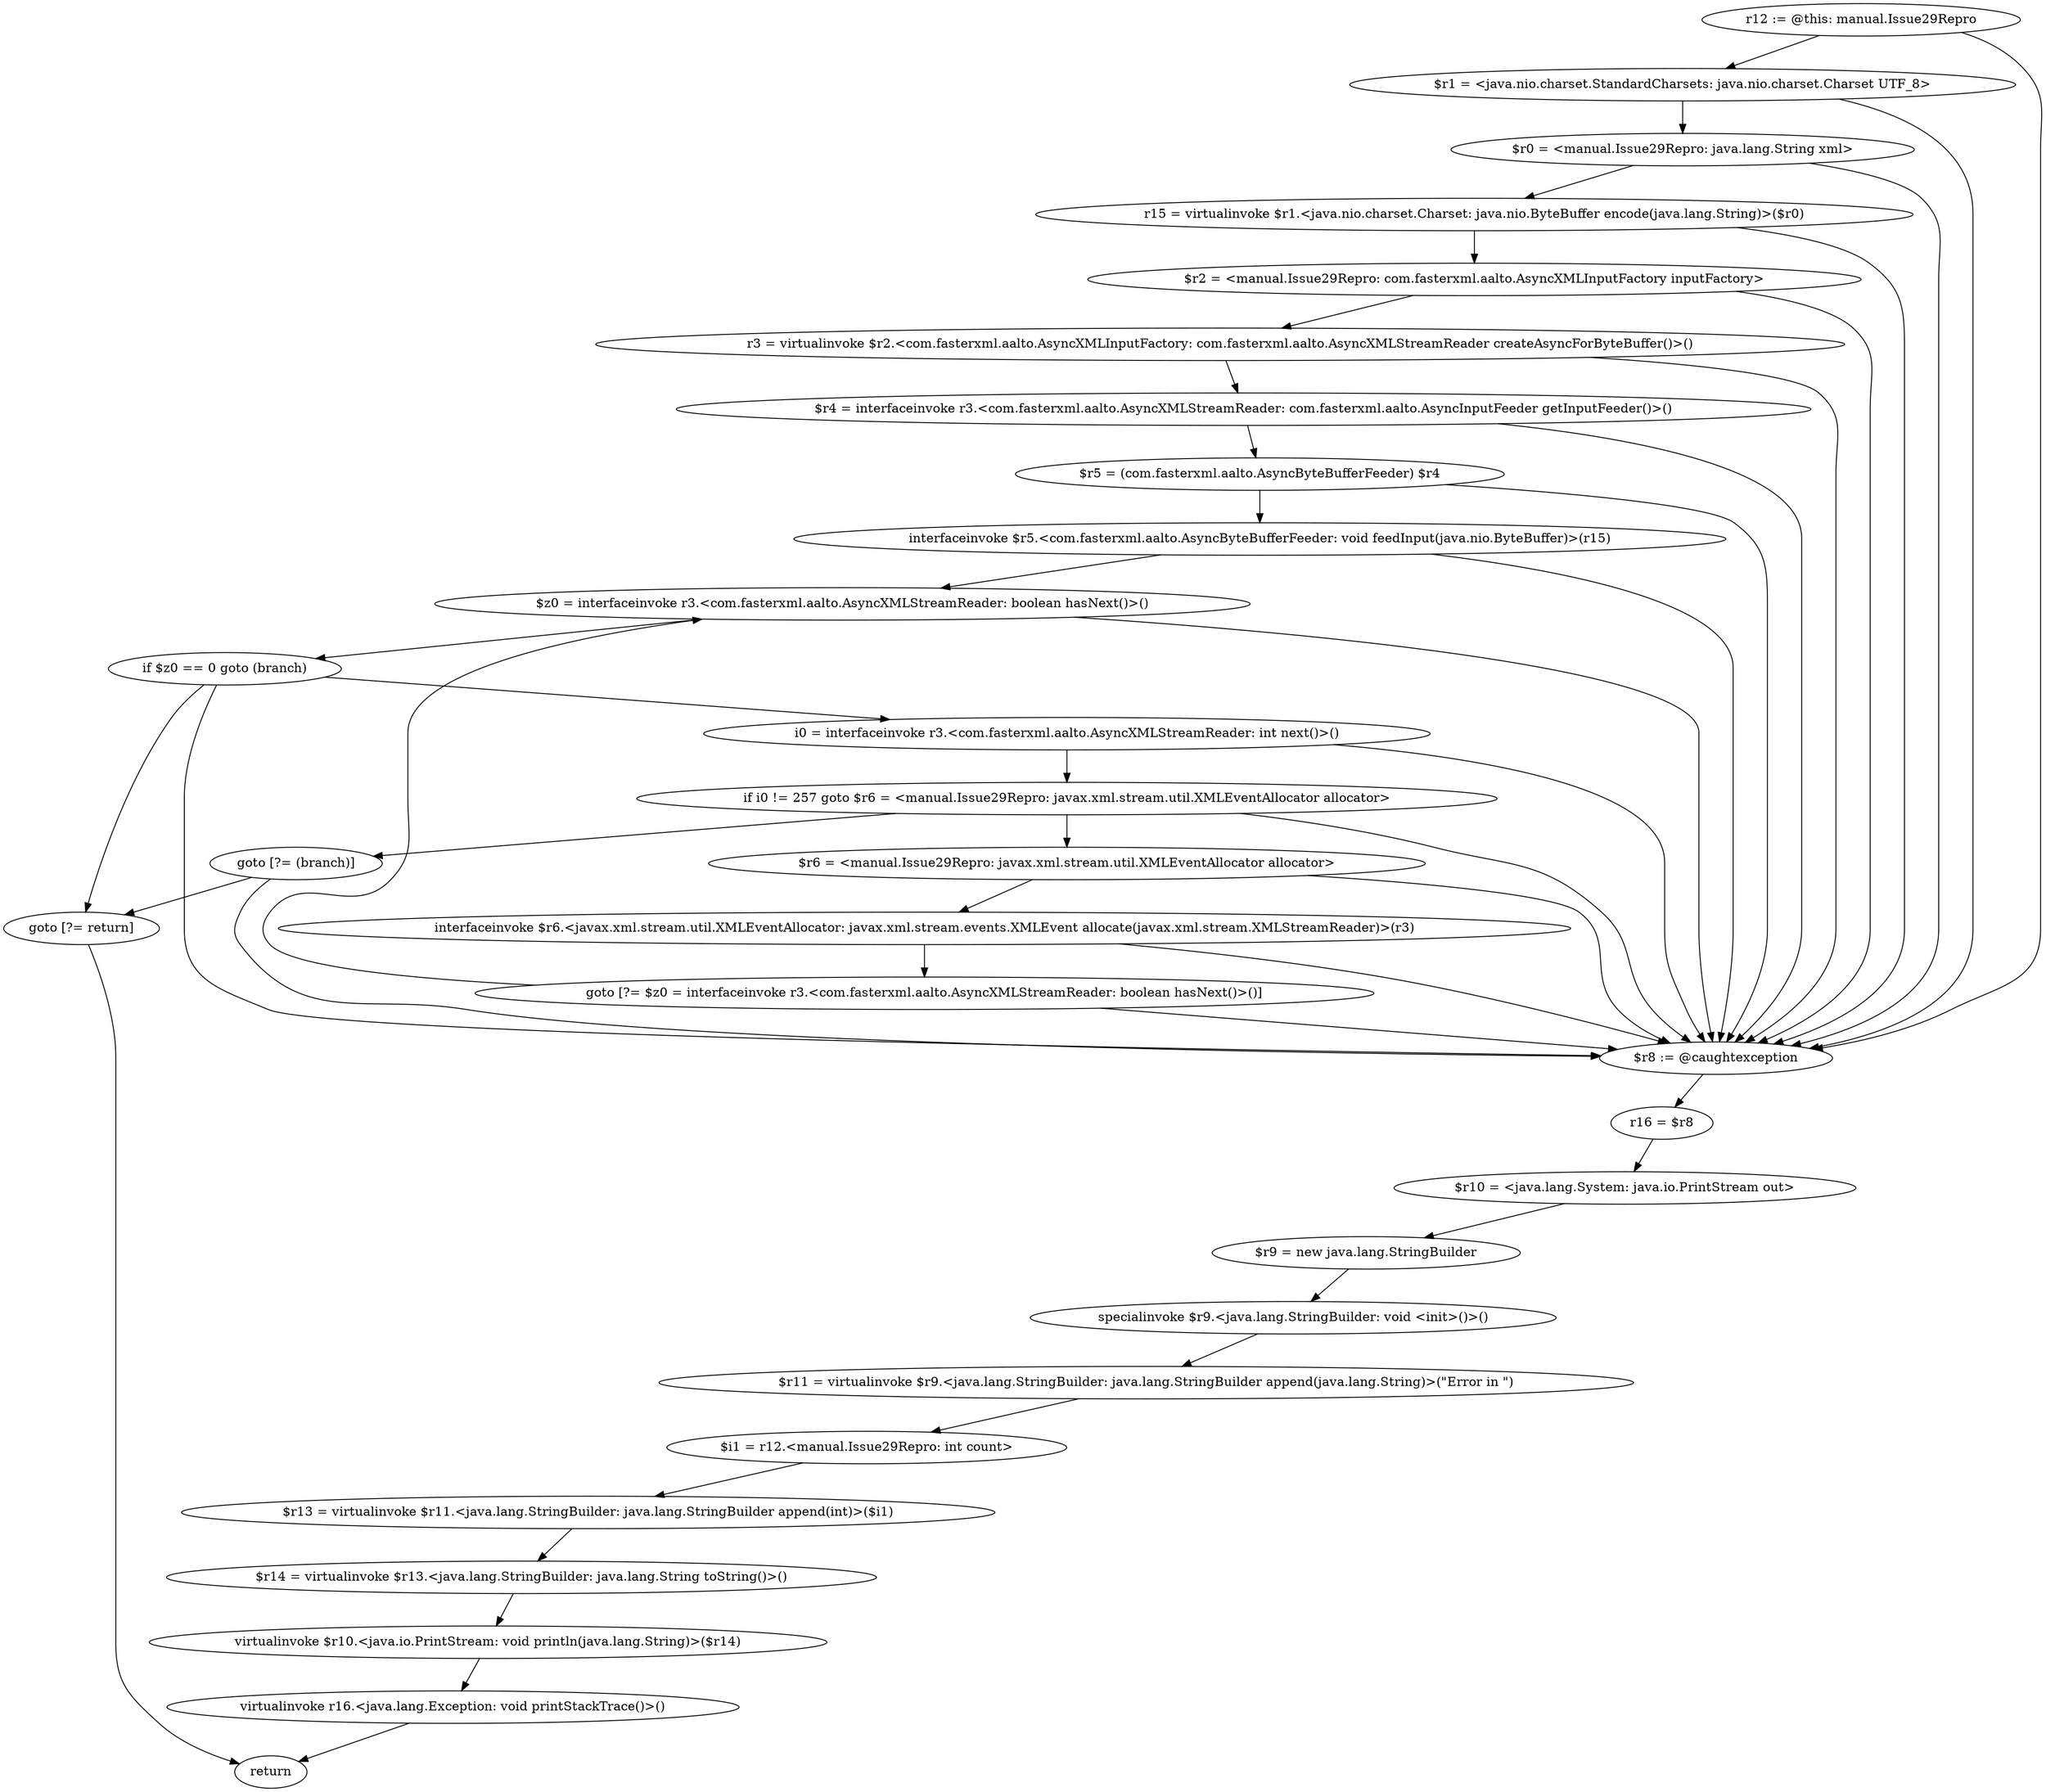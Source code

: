 digraph "unitGraph" {
    "r12 := @this: manual.Issue29Repro"
    "$r1 = <java.nio.charset.StandardCharsets: java.nio.charset.Charset UTF_8>"
    "$r0 = <manual.Issue29Repro: java.lang.String xml>"
    "r15 = virtualinvoke $r1.<java.nio.charset.Charset: java.nio.ByteBuffer encode(java.lang.String)>($r0)"
    "$r2 = <manual.Issue29Repro: com.fasterxml.aalto.AsyncXMLInputFactory inputFactory>"
    "r3 = virtualinvoke $r2.<com.fasterxml.aalto.AsyncXMLInputFactory: com.fasterxml.aalto.AsyncXMLStreamReader createAsyncForByteBuffer()>()"
    "$r4 = interfaceinvoke r3.<com.fasterxml.aalto.AsyncXMLStreamReader: com.fasterxml.aalto.AsyncInputFeeder getInputFeeder()>()"
    "$r5 = (com.fasterxml.aalto.AsyncByteBufferFeeder) $r4"
    "interfaceinvoke $r5.<com.fasterxml.aalto.AsyncByteBufferFeeder: void feedInput(java.nio.ByteBuffer)>(r15)"
    "$z0 = interfaceinvoke r3.<com.fasterxml.aalto.AsyncXMLStreamReader: boolean hasNext()>()"
    "if $z0 == 0 goto (branch)"
    "i0 = interfaceinvoke r3.<com.fasterxml.aalto.AsyncXMLStreamReader: int next()>()"
    "if i0 != 257 goto $r6 = <manual.Issue29Repro: javax.xml.stream.util.XMLEventAllocator allocator>"
    "goto [?= (branch)]"
    "$r6 = <manual.Issue29Repro: javax.xml.stream.util.XMLEventAllocator allocator>"
    "interfaceinvoke $r6.<javax.xml.stream.util.XMLEventAllocator: javax.xml.stream.events.XMLEvent allocate(javax.xml.stream.XMLStreamReader)>(r3)"
    "goto [?= $z0 = interfaceinvoke r3.<com.fasterxml.aalto.AsyncXMLStreamReader: boolean hasNext()>()]"
    "goto [?= return]"
    "$r8 := @caughtexception"
    "r16 = $r8"
    "$r10 = <java.lang.System: java.io.PrintStream out>"
    "$r9 = new java.lang.StringBuilder"
    "specialinvoke $r9.<java.lang.StringBuilder: void <init>()>()"
    "$r11 = virtualinvoke $r9.<java.lang.StringBuilder: java.lang.StringBuilder append(java.lang.String)>(\"Error in \")"
    "$i1 = r12.<manual.Issue29Repro: int count>"
    "$r13 = virtualinvoke $r11.<java.lang.StringBuilder: java.lang.StringBuilder append(int)>($i1)"
    "$r14 = virtualinvoke $r13.<java.lang.StringBuilder: java.lang.String toString()>()"
    "virtualinvoke $r10.<java.io.PrintStream: void println(java.lang.String)>($r14)"
    "virtualinvoke r16.<java.lang.Exception: void printStackTrace()>()"
    "return"
    "r12 := @this: manual.Issue29Repro"->"$r1 = <java.nio.charset.StandardCharsets: java.nio.charset.Charset UTF_8>";
    "r12 := @this: manual.Issue29Repro"->"$r8 := @caughtexception";
    "$r1 = <java.nio.charset.StandardCharsets: java.nio.charset.Charset UTF_8>"->"$r0 = <manual.Issue29Repro: java.lang.String xml>";
    "$r1 = <java.nio.charset.StandardCharsets: java.nio.charset.Charset UTF_8>"->"$r8 := @caughtexception";
    "$r0 = <manual.Issue29Repro: java.lang.String xml>"->"r15 = virtualinvoke $r1.<java.nio.charset.Charset: java.nio.ByteBuffer encode(java.lang.String)>($r0)";
    "$r0 = <manual.Issue29Repro: java.lang.String xml>"->"$r8 := @caughtexception";
    "r15 = virtualinvoke $r1.<java.nio.charset.Charset: java.nio.ByteBuffer encode(java.lang.String)>($r0)"->"$r2 = <manual.Issue29Repro: com.fasterxml.aalto.AsyncXMLInputFactory inputFactory>";
    "r15 = virtualinvoke $r1.<java.nio.charset.Charset: java.nio.ByteBuffer encode(java.lang.String)>($r0)"->"$r8 := @caughtexception";
    "$r2 = <manual.Issue29Repro: com.fasterxml.aalto.AsyncXMLInputFactory inputFactory>"->"r3 = virtualinvoke $r2.<com.fasterxml.aalto.AsyncXMLInputFactory: com.fasterxml.aalto.AsyncXMLStreamReader createAsyncForByteBuffer()>()";
    "$r2 = <manual.Issue29Repro: com.fasterxml.aalto.AsyncXMLInputFactory inputFactory>"->"$r8 := @caughtexception";
    "r3 = virtualinvoke $r2.<com.fasterxml.aalto.AsyncXMLInputFactory: com.fasterxml.aalto.AsyncXMLStreamReader createAsyncForByteBuffer()>()"->"$r4 = interfaceinvoke r3.<com.fasterxml.aalto.AsyncXMLStreamReader: com.fasterxml.aalto.AsyncInputFeeder getInputFeeder()>()";
    "r3 = virtualinvoke $r2.<com.fasterxml.aalto.AsyncXMLInputFactory: com.fasterxml.aalto.AsyncXMLStreamReader createAsyncForByteBuffer()>()"->"$r8 := @caughtexception";
    "$r4 = interfaceinvoke r3.<com.fasterxml.aalto.AsyncXMLStreamReader: com.fasterxml.aalto.AsyncInputFeeder getInputFeeder()>()"->"$r5 = (com.fasterxml.aalto.AsyncByteBufferFeeder) $r4";
    "$r4 = interfaceinvoke r3.<com.fasterxml.aalto.AsyncXMLStreamReader: com.fasterxml.aalto.AsyncInputFeeder getInputFeeder()>()"->"$r8 := @caughtexception";
    "$r5 = (com.fasterxml.aalto.AsyncByteBufferFeeder) $r4"->"interfaceinvoke $r5.<com.fasterxml.aalto.AsyncByteBufferFeeder: void feedInput(java.nio.ByteBuffer)>(r15)";
    "$r5 = (com.fasterxml.aalto.AsyncByteBufferFeeder) $r4"->"$r8 := @caughtexception";
    "interfaceinvoke $r5.<com.fasterxml.aalto.AsyncByteBufferFeeder: void feedInput(java.nio.ByteBuffer)>(r15)"->"$z0 = interfaceinvoke r3.<com.fasterxml.aalto.AsyncXMLStreamReader: boolean hasNext()>()";
    "interfaceinvoke $r5.<com.fasterxml.aalto.AsyncByteBufferFeeder: void feedInput(java.nio.ByteBuffer)>(r15)"->"$r8 := @caughtexception";
    "$z0 = interfaceinvoke r3.<com.fasterxml.aalto.AsyncXMLStreamReader: boolean hasNext()>()"->"if $z0 == 0 goto (branch)";
    "$z0 = interfaceinvoke r3.<com.fasterxml.aalto.AsyncXMLStreamReader: boolean hasNext()>()"->"$r8 := @caughtexception";
    "if $z0 == 0 goto (branch)"->"i0 = interfaceinvoke r3.<com.fasterxml.aalto.AsyncXMLStreamReader: int next()>()";
    "if $z0 == 0 goto (branch)"->"goto [?= return]";
    "if $z0 == 0 goto (branch)"->"$r8 := @caughtexception";
    "i0 = interfaceinvoke r3.<com.fasterxml.aalto.AsyncXMLStreamReader: int next()>()"->"if i0 != 257 goto $r6 = <manual.Issue29Repro: javax.xml.stream.util.XMLEventAllocator allocator>";
    "i0 = interfaceinvoke r3.<com.fasterxml.aalto.AsyncXMLStreamReader: int next()>()"->"$r8 := @caughtexception";
    "if i0 != 257 goto $r6 = <manual.Issue29Repro: javax.xml.stream.util.XMLEventAllocator allocator>"->"goto [?= (branch)]";
    "if i0 != 257 goto $r6 = <manual.Issue29Repro: javax.xml.stream.util.XMLEventAllocator allocator>"->"$r6 = <manual.Issue29Repro: javax.xml.stream.util.XMLEventAllocator allocator>";
    "if i0 != 257 goto $r6 = <manual.Issue29Repro: javax.xml.stream.util.XMLEventAllocator allocator>"->"$r8 := @caughtexception";
    "goto [?= (branch)]"->"goto [?= return]";
    "goto [?= (branch)]"->"$r8 := @caughtexception";
    "$r6 = <manual.Issue29Repro: javax.xml.stream.util.XMLEventAllocator allocator>"->"interfaceinvoke $r6.<javax.xml.stream.util.XMLEventAllocator: javax.xml.stream.events.XMLEvent allocate(javax.xml.stream.XMLStreamReader)>(r3)";
    "$r6 = <manual.Issue29Repro: javax.xml.stream.util.XMLEventAllocator allocator>"->"$r8 := @caughtexception";
    "interfaceinvoke $r6.<javax.xml.stream.util.XMLEventAllocator: javax.xml.stream.events.XMLEvent allocate(javax.xml.stream.XMLStreamReader)>(r3)"->"goto [?= $z0 = interfaceinvoke r3.<com.fasterxml.aalto.AsyncXMLStreamReader: boolean hasNext()>()]";
    "interfaceinvoke $r6.<javax.xml.stream.util.XMLEventAllocator: javax.xml.stream.events.XMLEvent allocate(javax.xml.stream.XMLStreamReader)>(r3)"->"$r8 := @caughtexception";
    "goto [?= $z0 = interfaceinvoke r3.<com.fasterxml.aalto.AsyncXMLStreamReader: boolean hasNext()>()]"->"$z0 = interfaceinvoke r3.<com.fasterxml.aalto.AsyncXMLStreamReader: boolean hasNext()>()";
    "goto [?= $z0 = interfaceinvoke r3.<com.fasterxml.aalto.AsyncXMLStreamReader: boolean hasNext()>()]"->"$r8 := @caughtexception";
    "goto [?= return]"->"return";
    "$r8 := @caughtexception"->"r16 = $r8";
    "r16 = $r8"->"$r10 = <java.lang.System: java.io.PrintStream out>";
    "$r10 = <java.lang.System: java.io.PrintStream out>"->"$r9 = new java.lang.StringBuilder";
    "$r9 = new java.lang.StringBuilder"->"specialinvoke $r9.<java.lang.StringBuilder: void <init>()>()";
    "specialinvoke $r9.<java.lang.StringBuilder: void <init>()>()"->"$r11 = virtualinvoke $r9.<java.lang.StringBuilder: java.lang.StringBuilder append(java.lang.String)>(\"Error in \")";
    "$r11 = virtualinvoke $r9.<java.lang.StringBuilder: java.lang.StringBuilder append(java.lang.String)>(\"Error in \")"->"$i1 = r12.<manual.Issue29Repro: int count>";
    "$i1 = r12.<manual.Issue29Repro: int count>"->"$r13 = virtualinvoke $r11.<java.lang.StringBuilder: java.lang.StringBuilder append(int)>($i1)";
    "$r13 = virtualinvoke $r11.<java.lang.StringBuilder: java.lang.StringBuilder append(int)>($i1)"->"$r14 = virtualinvoke $r13.<java.lang.StringBuilder: java.lang.String toString()>()";
    "$r14 = virtualinvoke $r13.<java.lang.StringBuilder: java.lang.String toString()>()"->"virtualinvoke $r10.<java.io.PrintStream: void println(java.lang.String)>($r14)";
    "virtualinvoke $r10.<java.io.PrintStream: void println(java.lang.String)>($r14)"->"virtualinvoke r16.<java.lang.Exception: void printStackTrace()>()";
    "virtualinvoke r16.<java.lang.Exception: void printStackTrace()>()"->"return";
}
